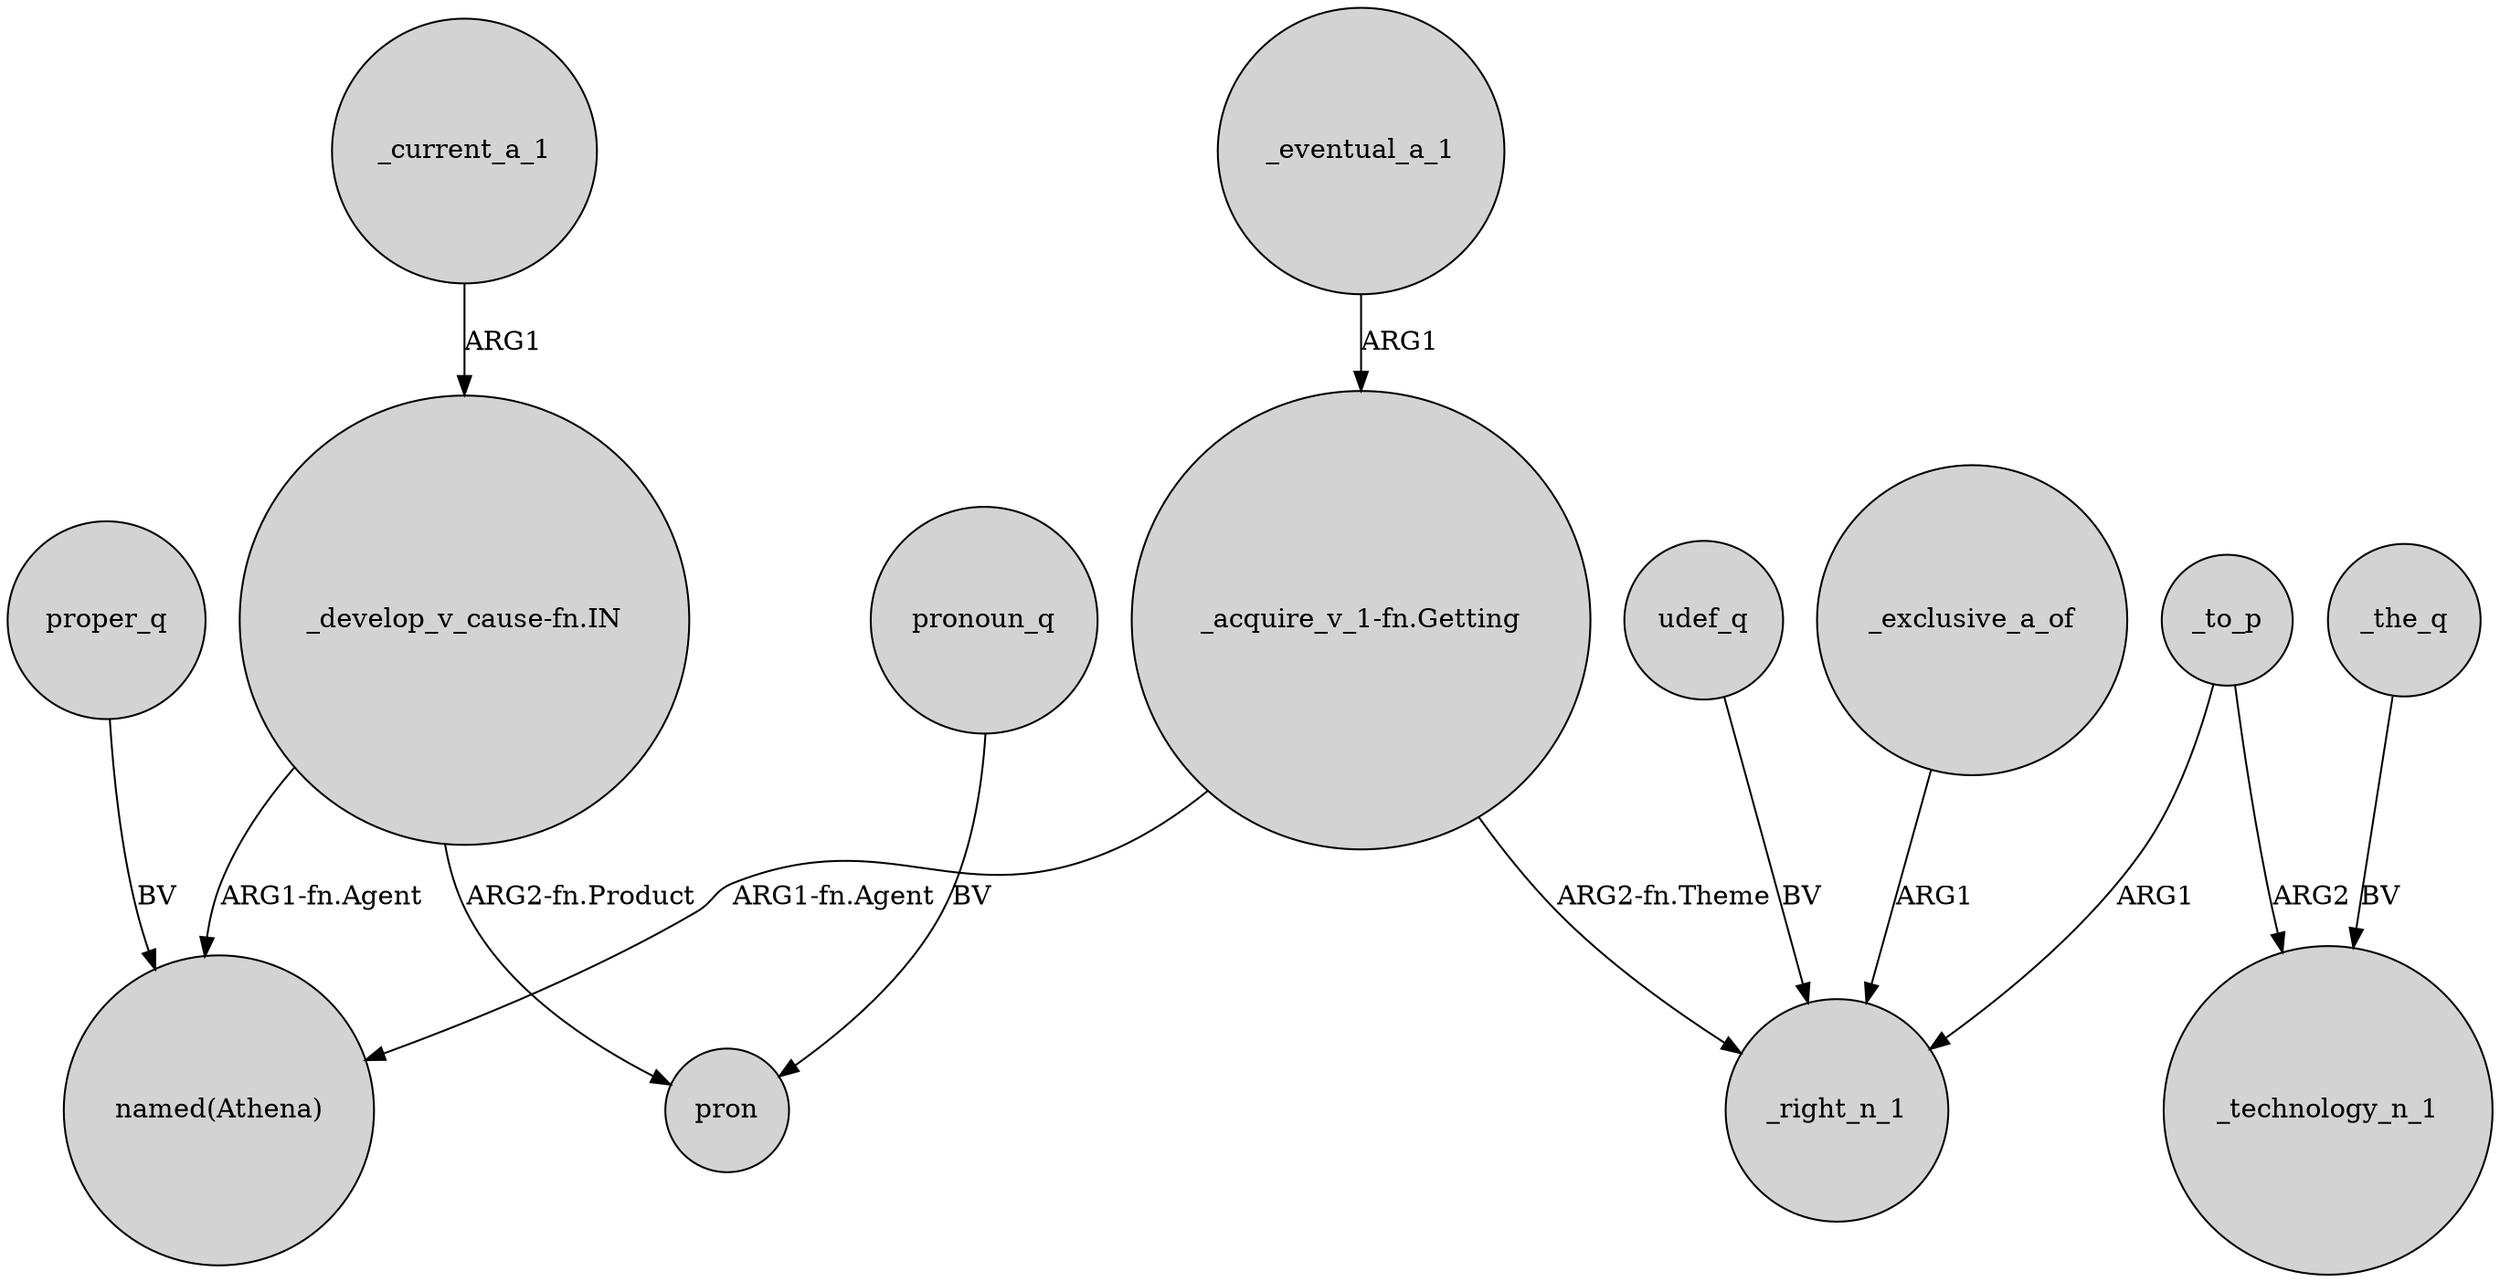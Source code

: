 digraph {
	node [shape=circle style=filled]
	_current_a_1 -> "_develop_v_cause-fn.IN" [label=ARG1]
	"_acquire_v_1-fn.Getting" -> _right_n_1 [label="ARG2-fn.Theme"]
	"_acquire_v_1-fn.Getting" -> "named(Athena)" [label="ARG1-fn.Agent"]
	_to_p -> _right_n_1 [label=ARG1]
	"_develop_v_cause-fn.IN" -> "named(Athena)" [label="ARG1-fn.Agent"]
	udef_q -> _right_n_1 [label=BV]
	_the_q -> _technology_n_1 [label=BV]
	_exclusive_a_of -> _right_n_1 [label=ARG1]
	_eventual_a_1 -> "_acquire_v_1-fn.Getting" [label=ARG1]
	"_develop_v_cause-fn.IN" -> pron [label="ARG2-fn.Product"]
	proper_q -> "named(Athena)" [label=BV]
	_to_p -> _technology_n_1 [label=ARG2]
	pronoun_q -> pron [label=BV]
}
